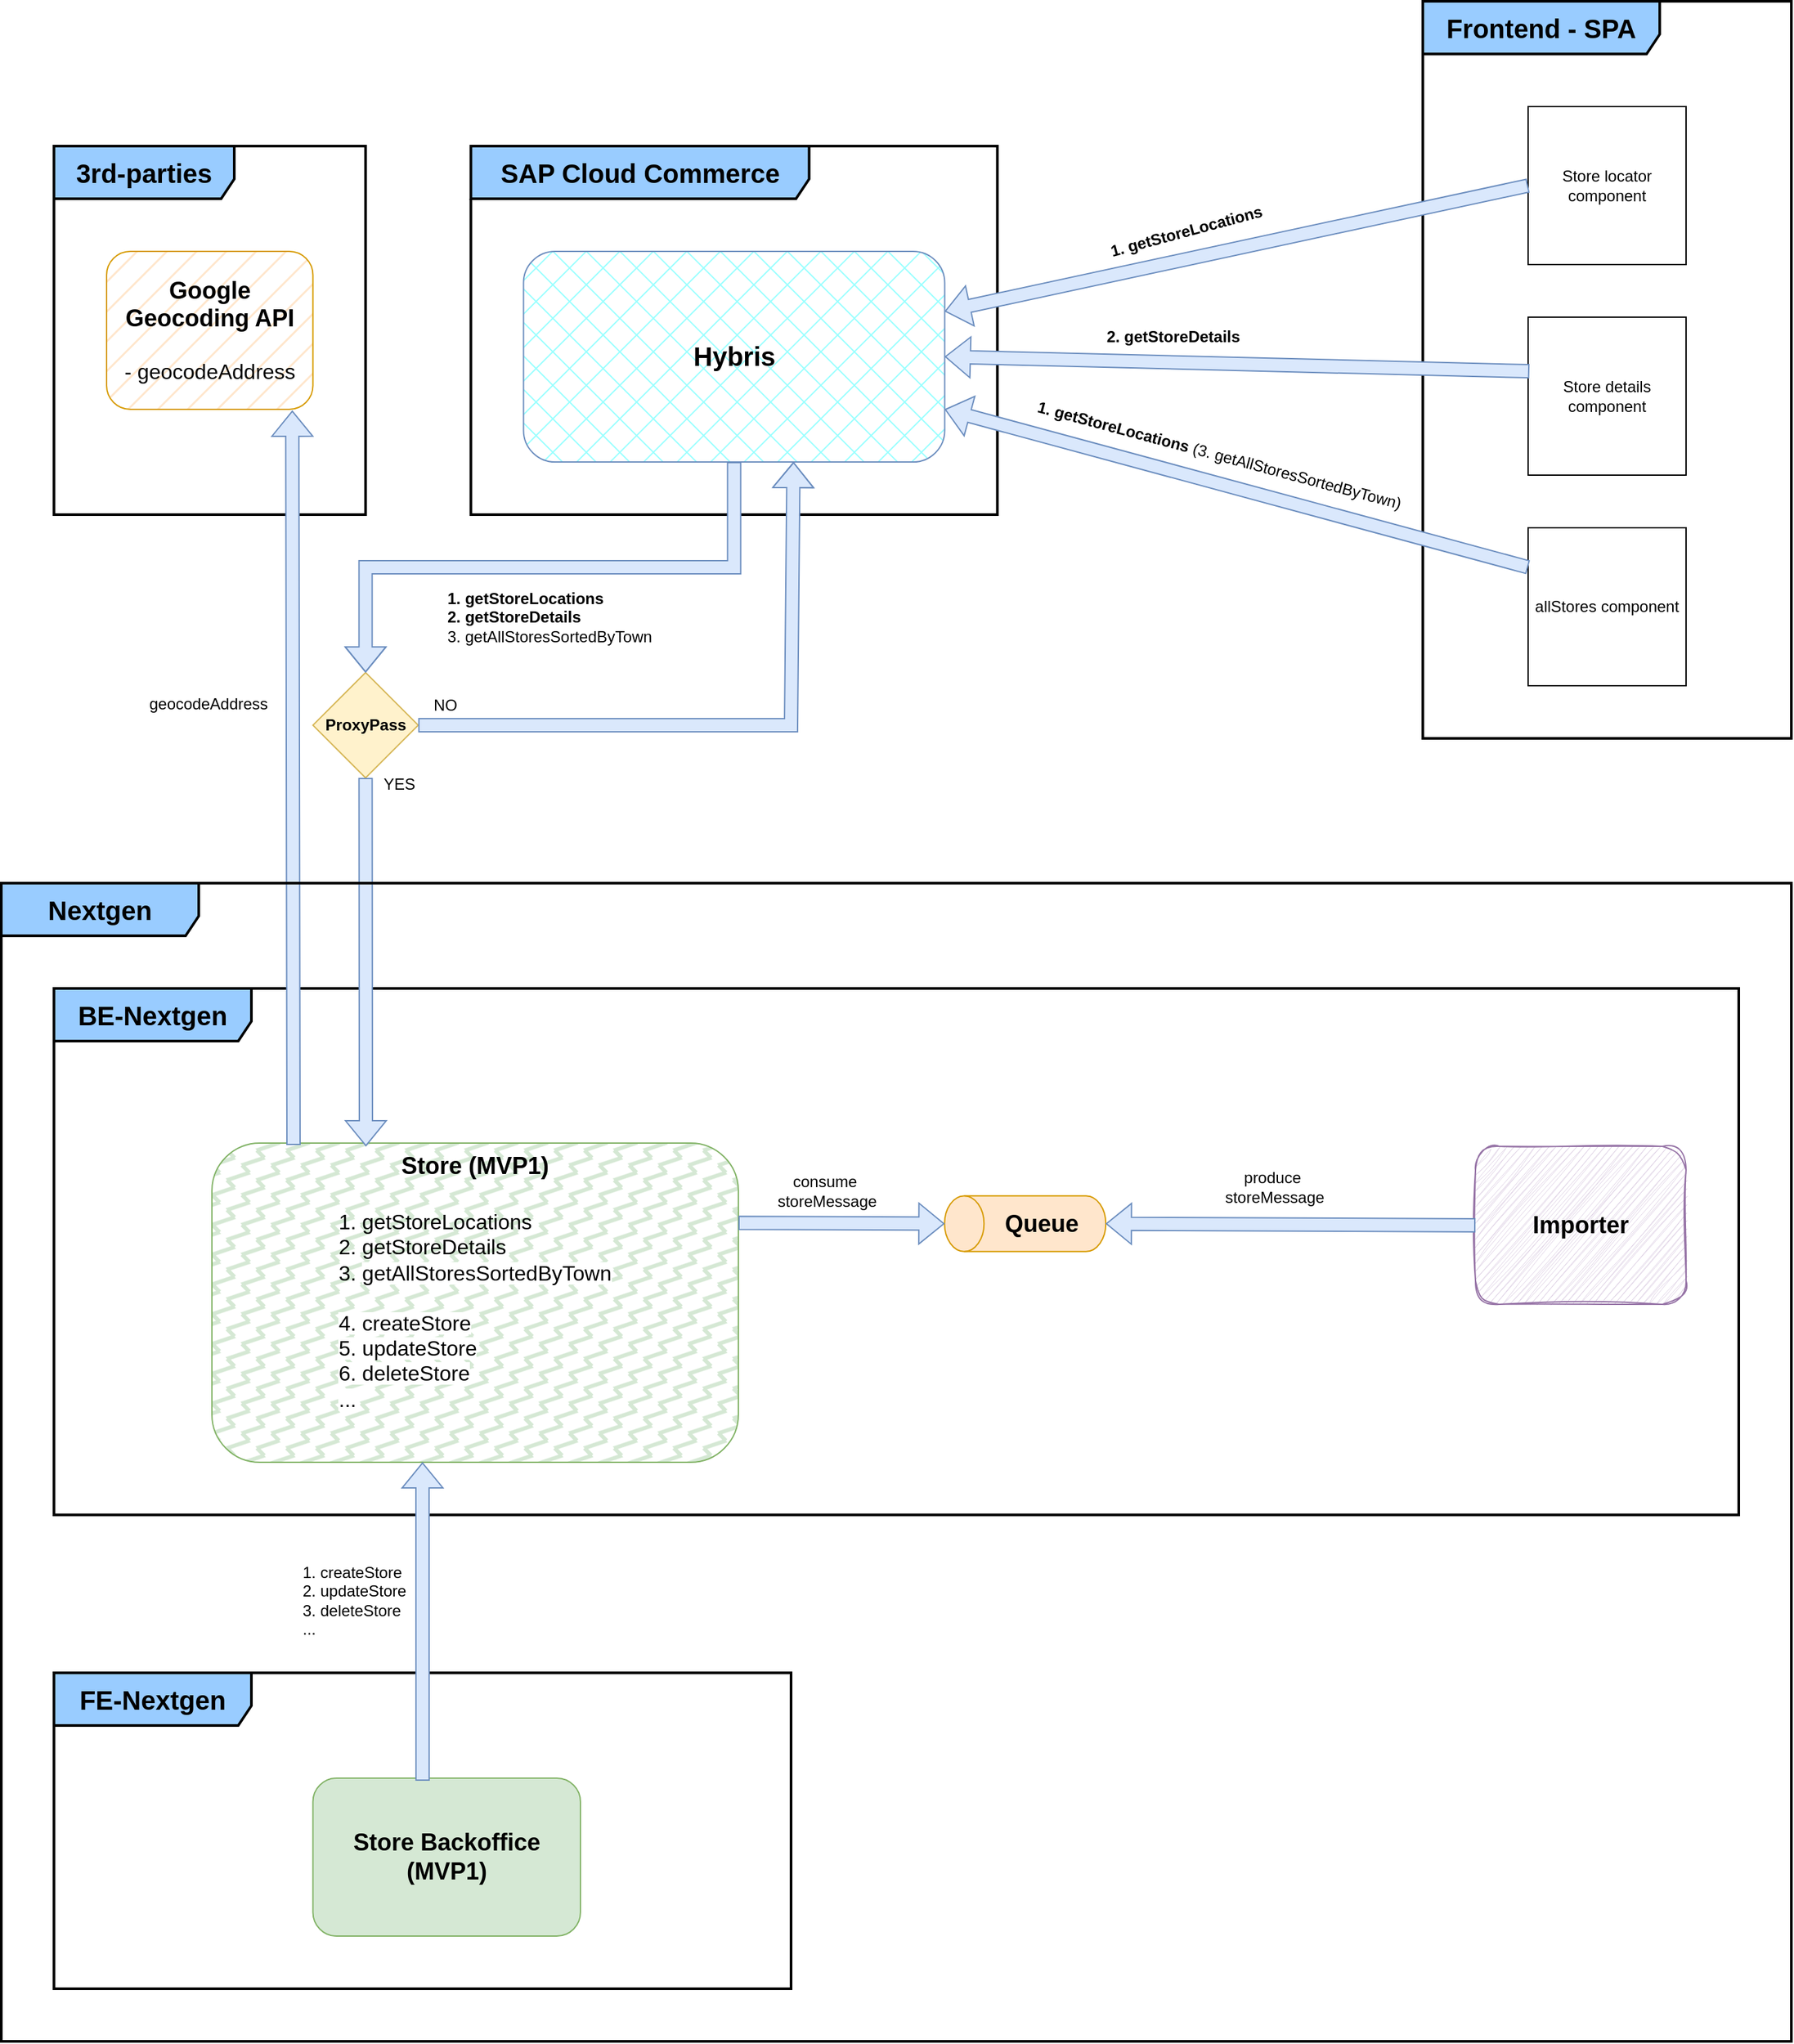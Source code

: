 <mxfile version="24.3.1" type="github">
  <diagram name="Page-1" id="m_Y108sSP7Lhg1sr7l5O">
    <mxGraphModel dx="1365" dy="-229" grid="1" gridSize="10" guides="1" tooltips="1" connect="1" arrows="1" fold="1" page="1" pageScale="1" pageWidth="850" pageHeight="1100" math="0" shadow="0">
      <root>
        <mxCell id="0" />
        <mxCell id="1" parent="0" />
        <mxCell id="lXu4Tp6JSbNR6ExN2YvM-1" value="&lt;span style=&quot;font-size: 18px; font-weight: 700; text-align: left;&quot;&gt;Importer&lt;/span&gt;" style="rounded=1;whiteSpace=wrap;html=1;sketch=1;curveFitting=1;jiggle=2;glass=0;shadow=0;fillColor=#e1d5e7;strokeColor=#9673a6;" parent="1" vertex="1">
          <mxGeometry x="1200" y="2040" width="160" height="120" as="geometry" />
        </mxCell>
        <mxCell id="lXu4Tp6JSbNR6ExN2YvM-3" value="&lt;div style=&quot;text-align: left;&quot;&gt;&lt;br&gt;&lt;/div&gt;" style="shape=cylinder3;whiteSpace=wrap;html=1;boundedLbl=1;backgroundOutline=1;size=15;rotation=-90;fillColor=#ffe6cc;fillStyle=solid;strokeColor=#d79b00;" parent="1" vertex="1">
          <mxGeometry x="836.75" y="2037.5" width="42.25" height="122.5" as="geometry" />
        </mxCell>
        <mxCell id="lXu4Tp6JSbNR6ExN2YvM-5" value="&lt;span style=&quot;font-size: 18px; font-weight: 700; text-align: left; text-wrap: wrap;&quot;&gt;Queue&lt;/span&gt;" style="text;html=1;align=center;verticalAlign=middle;resizable=0;points=[];autosize=1;strokeColor=none;fillColor=none;" parent="1" vertex="1">
          <mxGeometry x="830" y="2078.75" width="80" height="40" as="geometry" />
        </mxCell>
        <mxCell id="lXu4Tp6JSbNR6ExN2YvM-6" value="" style="shape=flexArrow;endArrow=classic;html=1;rounded=0;exitX=0;exitY=0.5;exitDx=0;exitDy=0;entryX=0.5;entryY=1;entryDx=0;entryDy=0;entryPerimeter=0;fillColor=#dae8fc;strokeColor=#6c8ebf;" parent="1" source="lXu4Tp6JSbNR6ExN2YvM-1" target="lXu4Tp6JSbNR6ExN2YvM-3" edge="1">
          <mxGeometry width="50" height="50" relative="1" as="geometry">
            <mxPoint x="990" y="2100" as="sourcePoint" />
            <mxPoint x="990" y="1970" as="targetPoint" />
          </mxGeometry>
        </mxCell>
        <mxCell id="lXu4Tp6JSbNR6ExN2YvM-7" value="produce&amp;nbsp;&lt;div style=&quot;font-size: 12px;&quot;&gt;storeMessage&lt;/div&gt;" style="edgeLabel;html=1;align=center;verticalAlign=middle;resizable=0;points=[];fontSize=12;" parent="lXu4Tp6JSbNR6ExN2YvM-6" vertex="1" connectable="0">
          <mxGeometry x="0.275" y="1" relative="1" as="geometry">
            <mxPoint x="26" y="-29" as="offset" />
          </mxGeometry>
        </mxCell>
        <mxCell id="lXu4Tp6JSbNR6ExN2YvM-10" value="&lt;span style=&quot;font-size: 18px; font-weight: 700; text-align: left;&quot;&gt;Store (MVP1)&lt;/span&gt;&lt;div&gt;&lt;span style=&quot;font-size: 18px; font-weight: 700; text-align: left;&quot;&gt;&lt;br&gt;&lt;/span&gt;&lt;/div&gt;&lt;div style=&quot;text-align: left; font-size: 16px;&quot;&gt;&lt;font style=&quot;font-size: 16px;&quot;&gt;1.&amp;nbsp;&lt;span style=&quot;background-color: initial; text-align: center; text-wrap: nowrap;&quot;&gt;getStoreLocations&lt;/span&gt;&lt;/font&gt;&lt;/div&gt;&lt;div style=&quot;text-align: left; font-size: 16px;&quot;&gt;&lt;font style=&quot;font-size: 16px;&quot;&gt;&lt;span style=&quot;&quot;&gt;2.&amp;nbsp;&lt;/span&gt;&lt;span style=&quot;background-color: initial; text-align: center; text-wrap: nowrap;&quot;&gt;getStoreDetails&lt;/span&gt;&lt;/font&gt;&lt;/div&gt;&lt;div style=&quot;text-align: left; font-size: 16px;&quot;&gt;&lt;font style=&quot;font-size: 16px;&quot;&gt;3.&amp;nbsp;&lt;span style=&quot;background-color: rgb(255, 255, 255); text-wrap: nowrap; text-align: center;&quot;&gt;getAllStoresSortedByTown&lt;/span&gt;&lt;/font&gt;&lt;/div&gt;&lt;div style=&quot;text-align: left; font-size: 16px;&quot;&gt;&lt;font style=&quot;font-size: 16px;&quot;&gt;&lt;span style=&quot;background-color: rgb(255, 255, 255); text-wrap: nowrap; text-align: center;&quot;&gt;&lt;br&gt;&lt;/span&gt;&lt;/font&gt;&lt;/div&gt;&lt;div style=&quot;text-align: left; font-size: 16px;&quot;&gt;&lt;font style=&quot;font-size: 16px;&quot;&gt;&lt;span style=&quot;background-color: rgb(255, 255, 255); text-wrap: nowrap; text-align: center;&quot;&gt;4. createStore&lt;/span&gt;&lt;/font&gt;&lt;/div&gt;&lt;div style=&quot;text-align: left; font-size: 16px;&quot;&gt;&lt;font style=&quot;font-size: 16px;&quot;&gt;&lt;span style=&quot;background-color: rgb(255, 255, 255); text-wrap: nowrap; text-align: center;&quot;&gt;5. updateStore&lt;/span&gt;&lt;/font&gt;&lt;/div&gt;&lt;div style=&quot;text-align: left; font-size: 16px;&quot;&gt;&lt;font style=&quot;font-size: 16px;&quot;&gt;&lt;span style=&quot;background-color: rgb(255, 255, 255); text-wrap: nowrap; text-align: center;&quot;&gt;6. deleteStore&lt;/span&gt;&lt;/font&gt;&lt;/div&gt;&lt;div style=&quot;text-align: left; font-size: 16px;&quot;&gt;&lt;font style=&quot;font-size: 16px;&quot;&gt;&lt;span style=&quot;background-color: rgb(255, 255, 255); text-wrap: nowrap; text-align: center;&quot;&gt;...&lt;/span&gt;&lt;/font&gt;&lt;/div&gt;" style="rounded=1;whiteSpace=wrap;html=1;glass=0;shadow=0;fillColor=#d5e8d4;strokeColor=#82b366;fillStyle=zigzag;verticalAlign=top;" parent="1" vertex="1">
          <mxGeometry x="240" y="2037.5" width="400" height="242.5" as="geometry" />
        </mxCell>
        <mxCell id="lXu4Tp6JSbNR6ExN2YvM-11" value="" style="shape=flexArrow;endArrow=classic;html=1;rounded=0;exitX=1;exitY=0.25;exitDx=0;exitDy=0;entryX=0.5;entryY=0;entryDx=0;entryDy=0;entryPerimeter=0;fillColor=#dae8fc;strokeColor=#6c8ebf;" parent="1" source="lXu4Tp6JSbNR6ExN2YvM-10" edge="1" target="lXu4Tp6JSbNR6ExN2YvM-3">
          <mxGeometry width="50" height="50" relative="1" as="geometry">
            <mxPoint x="638" y="2098" as="sourcePoint" />
            <mxPoint x="790" y="2097" as="targetPoint" />
          </mxGeometry>
        </mxCell>
        <mxCell id="lXu4Tp6JSbNR6ExN2YvM-12" value="consume&amp;nbsp;&lt;div style=&quot;font-size: 12px;&quot;&gt;storeMessage&lt;/div&gt;" style="edgeLabel;html=1;align=center;verticalAlign=middle;resizable=0;points=[];fontSize=12;" parent="1" vertex="1" connectable="0">
          <mxGeometry x="740" y="2040" as="geometry">
            <mxPoint x="-33" y="34" as="offset" />
          </mxGeometry>
        </mxCell>
        <mxCell id="lXu4Tp6JSbNR6ExN2YvM-13" value="&lt;font style=&quot;font-size: 18px;&quot;&gt;&lt;b&gt;Google Geocoding API&lt;/b&gt;&lt;/font&gt;&lt;div&gt;&lt;font size=&quot;1&quot; style=&quot;&quot;&gt;&lt;span style=&quot;font-size: 16px;&quot;&gt;&amp;nbsp;&lt;/span&gt;&lt;/font&gt;&lt;/div&gt;&lt;div&gt;&lt;font size=&quot;1&quot; style=&quot;&quot;&gt;&lt;span style=&quot;font-size: 16px;&quot;&gt;- geocodeAddress&lt;/span&gt;&lt;/font&gt;&lt;/div&gt;" style="rounded=1;whiteSpace=wrap;html=1;fillColor=#ffe6cc;strokeColor=#d79b00;fillStyle=hatch;" parent="1" vertex="1">
          <mxGeometry x="160" y="1360" width="156.75" height="120" as="geometry" />
        </mxCell>
        <mxCell id="lXu4Tp6JSbNR6ExN2YvM-15" value="BE-Nextgen" style="shape=umlFrame;whiteSpace=wrap;html=1;pointerEvents=0;width=150;height=40;strokeWidth=2;fillColor=#99CCFF;fontStyle=1;fontSize=20;" parent="1" vertex="1">
          <mxGeometry x="120" y="1920" width="1280" height="400" as="geometry" />
        </mxCell>
        <mxCell id="lXu4Tp6JSbNR6ExN2YvM-16" value="3rd-parties" style="shape=umlFrame;whiteSpace=wrap;html=1;pointerEvents=0;width=137;height=40;strokeWidth=2;fillColor=#99CCFF;fontStyle=1;fontSize=20;" parent="1" vertex="1">
          <mxGeometry x="120" y="1280" width="236.75" height="280" as="geometry" />
        </mxCell>
        <mxCell id="lXu4Tp6JSbNR6ExN2YvM-17" value="SAP Cloud Commerce" style="shape=umlFrame;whiteSpace=wrap;html=1;pointerEvents=0;width=257;height=40;strokeWidth=2;fillColor=#99CCFF;fontStyle=1;fontSize=20;" parent="1" vertex="1">
          <mxGeometry x="436.75" y="1280" width="400" height="280" as="geometry" />
        </mxCell>
        <mxCell id="lXu4Tp6JSbNR6ExN2YvM-19" value="&lt;font style=&quot;font-size: 20px;&quot;&gt;Hybris&lt;/font&gt;" style="rounded=1;whiteSpace=wrap;html=1;fillStyle=cross-hatch;fillColor=#99FFFF;strokeColor=#6c8ebf;fontSize=18;fontStyle=1;verticalAlign=middle;" parent="1" vertex="1">
          <mxGeometry x="476.75" y="1360" width="320" height="160" as="geometry" />
        </mxCell>
        <mxCell id="lXu4Tp6JSbNR6ExN2YvM-20" value="" style="shape=flexArrow;endArrow=classic;html=1;rounded=0;entryX=0.9;entryY=1.008;entryDx=0;entryDy=0;entryPerimeter=0;exitX=0.155;exitY=0.006;exitDx=0;exitDy=0;exitPerimeter=0;fillColor=#dae8fc;strokeColor=#6c8ebf;" parent="1" source="lXu4Tp6JSbNR6ExN2YvM-10" target="lXu4Tp6JSbNR6ExN2YvM-13" edge="1">
          <mxGeometry width="50" height="50" relative="1" as="geometry">
            <mxPoint x="301" y="2040" as="sourcePoint" />
            <mxPoint x="195" y="1520" as="targetPoint" />
          </mxGeometry>
        </mxCell>
        <mxCell id="lXu4Tp6JSbNR6ExN2YvM-21" value="geocodeAddress" style="edgeLabel;html=1;align=center;verticalAlign=middle;resizable=0;points=[];fontSize=12;" parent="1" vertex="1" connectable="0">
          <mxGeometry x="270" y="1670" as="geometry">
            <mxPoint x="-33" y="34" as="offset" />
          </mxGeometry>
        </mxCell>
        <mxCell id="lXu4Tp6JSbNR6ExN2YvM-25" value="&lt;b&gt;ProxyPass&lt;/b&gt;" style="rhombus;whiteSpace=wrap;html=1;fillColor=#fff2cc;strokeColor=#d6b656;fillStyle=solid;" parent="1" vertex="1">
          <mxGeometry x="316.75" y="1680" width="80" height="80" as="geometry" />
        </mxCell>
        <mxCell id="lXu4Tp6JSbNR6ExN2YvM-30" value="" style="shape=flexArrow;endArrow=classic;html=1;rounded=0;exitX=0.5;exitY=1;exitDx=0;exitDy=0;entryX=0.5;entryY=0;entryDx=0;entryDy=0;fillColor=#dae8fc;strokeColor=#6c8ebf;" parent="1" source="lXu4Tp6JSbNR6ExN2YvM-19" target="lXu4Tp6JSbNR6ExN2YvM-25" edge="1">
          <mxGeometry width="50" height="50" relative="1" as="geometry">
            <mxPoint x="396.75" y="1730" as="sourcePoint" />
            <mxPoint x="356.75" y="1670" as="targetPoint" />
            <Array as="points">
              <mxPoint x="636.75" y="1600" />
              <mxPoint x="356.75" y="1600" />
            </Array>
          </mxGeometry>
        </mxCell>
        <mxCell id="lXu4Tp6JSbNR6ExN2YvM-32" value="YES" style="text;html=1;align=center;verticalAlign=middle;resizable=0;points=[];autosize=1;strokeColor=none;fillColor=none;" parent="1" vertex="1">
          <mxGeometry x="356.75" y="1750" width="50" height="30" as="geometry" />
        </mxCell>
        <mxCell id="lXu4Tp6JSbNR6ExN2YvM-33" value="NO" style="text;html=1;align=center;verticalAlign=middle;resizable=0;points=[];autosize=1;strokeColor=none;fillColor=none;" parent="1" vertex="1">
          <mxGeometry x="396.75" y="1690" width="40" height="30" as="geometry" />
        </mxCell>
        <mxCell id="lXu4Tp6JSbNR6ExN2YvM-34" value="&lt;span style=&quot;color: rgb(0, 0, 0); font-family: Helvetica; font-size: 12px; font-style: normal; font-variant-ligatures: normal; font-variant-caps: normal; letter-spacing: normal; orphans: 2; text-align: center; text-indent: 0px; text-transform: none; widows: 2; word-spacing: 0px; -webkit-text-stroke-width: 0px; white-space: nowrap; background-color: rgb(255, 255, 255); text-decoration-thickness: initial; text-decoration-style: initial; text-decoration-color: initial; float: none; display: inline !important;&quot;&gt;&lt;b&gt;1.&amp;nbsp;getStoreLocations&lt;/b&gt;&lt;/span&gt;&lt;div&gt;&lt;span style=&quot;color: rgb(0, 0, 0); font-family: Helvetica; font-size: 12px; font-style: normal; font-variant-ligatures: normal; font-variant-caps: normal; letter-spacing: normal; orphans: 2; text-align: center; text-indent: 0px; text-transform: none; widows: 2; word-spacing: 0px; -webkit-text-stroke-width: 0px; white-space: nowrap; background-color: rgb(255, 255, 255); text-decoration-thickness: initial; text-decoration-style: initial; text-decoration-color: initial; float: none; display: inline !important;&quot;&gt;&lt;b&gt;2. getStoreDetails&lt;/b&gt;&lt;/span&gt;&lt;/div&gt;&lt;div&gt;&lt;span style=&quot;color: rgb(0, 0, 0); font-family: Helvetica; font-size: 12px; font-style: normal; font-variant-ligatures: normal; font-variant-caps: normal; font-weight: 400; letter-spacing: normal; orphans: 2; text-align: center; text-indent: 0px; text-transform: none; widows: 2; word-spacing: 0px; -webkit-text-stroke-width: 0px; white-space: nowrap; background-color: rgb(255, 255, 255); text-decoration-thickness: initial; text-decoration-style: initial; text-decoration-color: initial; display: inline !important; float: none;&quot;&gt;3. getAllStoresSortedByTown&lt;/span&gt;&lt;/div&gt;" style="text;whiteSpace=wrap;html=1;" parent="1" vertex="1">
          <mxGeometry x="417" y="1610" width="190" height="60" as="geometry" />
        </mxCell>
        <mxCell id="gKmI6yvuFESalika0xIr-2" value="Store locator component" style="whiteSpace=wrap;html=1;aspect=fixed;" vertex="1" parent="1">
          <mxGeometry x="1240" y="1250" width="120" height="120" as="geometry" />
        </mxCell>
        <mxCell id="gKmI6yvuFESalika0xIr-3" value="Frontend - SPA" style="shape=umlFrame;whiteSpace=wrap;html=1;pointerEvents=0;width=180;height=40;strokeWidth=2;fillColor=#99CCFF;fontStyle=1;fontSize=20;" vertex="1" parent="1">
          <mxGeometry x="1160" y="1170" width="280" height="560" as="geometry" />
        </mxCell>
        <mxCell id="gKmI6yvuFESalika0xIr-4" value="Store details component" style="whiteSpace=wrap;html=1;aspect=fixed;" vertex="1" parent="1">
          <mxGeometry x="1240" y="1410" width="120" height="120" as="geometry" />
        </mxCell>
        <mxCell id="gKmI6yvuFESalika0xIr-5" value="allStores component" style="whiteSpace=wrap;html=1;aspect=fixed;" vertex="1" parent="1">
          <mxGeometry x="1240" y="1570" width="120" height="120" as="geometry" />
        </mxCell>
        <mxCell id="gKmI6yvuFESalika0xIr-6" value="" style="shape=flexArrow;endArrow=classic;html=1;rounded=0;exitX=0;exitY=0.5;exitDx=0;exitDy=0;fillColor=#dae8fc;strokeColor=#6c8ebf;" edge="1" parent="1" source="gKmI6yvuFESalika0xIr-2" target="lXu4Tp6JSbNR6ExN2YvM-19">
          <mxGeometry width="50" height="50" relative="1" as="geometry">
            <mxPoint x="670" y="1530" as="sourcePoint" />
            <mxPoint x="720" y="1480" as="targetPoint" />
          </mxGeometry>
        </mxCell>
        <mxCell id="gKmI6yvuFESalika0xIr-7" value="" style="shape=flexArrow;endArrow=classic;html=1;rounded=0;exitX=0.008;exitY=0.342;exitDx=0;exitDy=0;entryX=1;entryY=0.5;entryDx=0;entryDy=0;exitPerimeter=0;fillColor=#dae8fc;strokeColor=#6c8ebf;" edge="1" parent="1" source="gKmI6yvuFESalika0xIr-4" target="lXu4Tp6JSbNR6ExN2YvM-19">
          <mxGeometry width="50" height="50" relative="1" as="geometry">
            <mxPoint x="670" y="1530" as="sourcePoint" />
            <mxPoint x="720" y="1480" as="targetPoint" />
          </mxGeometry>
        </mxCell>
        <mxCell id="gKmI6yvuFESalika0xIr-10" value="" style="shape=flexArrow;endArrow=classic;html=1;rounded=0;exitX=0;exitY=0.25;exitDx=0;exitDy=0;entryX=1;entryY=0.75;entryDx=0;entryDy=0;fillColor=#dae8fc;strokeColor=#6c8ebf;" edge="1" parent="1" source="gKmI6yvuFESalika0xIr-5" target="lXu4Tp6JSbNR6ExN2YvM-19">
          <mxGeometry width="50" height="50" relative="1" as="geometry">
            <mxPoint x="960" y="1670" as="sourcePoint" />
            <mxPoint x="770" y="1540" as="targetPoint" />
          </mxGeometry>
        </mxCell>
        <mxCell id="gKmI6yvuFESalika0xIr-11" value="&lt;b&gt;1. getStoreLocations&lt;/b&gt;" style="text;html=1;align=center;verticalAlign=middle;resizable=0;points=[];autosize=1;strokeColor=none;fillColor=none;rotation=-15;" vertex="1" parent="1">
          <mxGeometry x="910" y="1330" width="140" height="30" as="geometry" />
        </mxCell>
        <mxCell id="gKmI6yvuFESalika0xIr-12" value="&lt;b&gt;2. getStoreDetails&lt;/b&gt;" style="text;html=1;align=center;verticalAlign=middle;resizable=0;points=[];autosize=1;strokeColor=none;fillColor=none;" vertex="1" parent="1">
          <mxGeometry x="910" y="1410" width="120" height="30" as="geometry" />
        </mxCell>
        <mxCell id="gKmI6yvuFESalika0xIr-13" value="&lt;b&gt;1. getStoreLocations &lt;/b&gt;(&lt;span style=&quot;background-color: rgb(255, 255, 255);&quot;&gt;3. getAllStoresSortedByTown)&lt;/span&gt;" style="text;html=1;align=center;verticalAlign=middle;resizable=0;points=[];autosize=1;strokeColor=none;fillColor=none;rotation=15;" vertex="1" parent="1">
          <mxGeometry x="850" y="1500" width="310" height="30" as="geometry" />
        </mxCell>
        <mxCell id="gKmI6yvuFESalika0xIr-15" value="" style="shape=flexArrow;endArrow=classic;html=1;rounded=0;exitX=1;exitY=0.5;exitDx=0;exitDy=0;entryX=0.641;entryY=1;entryDx=0;entryDy=0;entryPerimeter=0;fillColor=#dae8fc;strokeColor=#6c8ebf;" edge="1" parent="1" source="lXu4Tp6JSbNR6ExN2YvM-25" target="lXu4Tp6JSbNR6ExN2YvM-19">
          <mxGeometry width="50" height="50" relative="1" as="geometry">
            <mxPoint x="470" y="1760" as="sourcePoint" />
            <mxPoint x="520" y="1710" as="targetPoint" />
            <Array as="points">
              <mxPoint x="680" y="1720" />
            </Array>
          </mxGeometry>
        </mxCell>
        <mxCell id="gKmI6yvuFESalika0xIr-16" value="" style="shape=flexArrow;endArrow=classic;html=1;rounded=0;exitX=0.5;exitY=1;exitDx=0;exitDy=0;fillColor=#dae8fc;strokeColor=#6c8ebf;" edge="1" parent="1" source="lXu4Tp6JSbNR6ExN2YvM-25">
          <mxGeometry width="50" height="50" relative="1" as="geometry">
            <mxPoint x="746.75" y="1790" as="sourcePoint" />
            <mxPoint x="357" y="2040" as="targetPoint" />
          </mxGeometry>
        </mxCell>
        <mxCell id="gKmI6yvuFESalika0xIr-19" value="FE-Nextgen" style="shape=umlFrame;whiteSpace=wrap;html=1;pointerEvents=0;width=150;height=40;strokeWidth=2;fillColor=#99CCFF;fontStyle=1;fontSize=20;" vertex="1" parent="1">
          <mxGeometry x="120" y="2440" width="560" height="240" as="geometry" />
        </mxCell>
        <mxCell id="gKmI6yvuFESalika0xIr-20" value="Nextgen" style="shape=umlFrame;whiteSpace=wrap;html=1;pointerEvents=0;width=150;height=40;strokeWidth=2;fillColor=#99CCFF;fontStyle=1;fontSize=20;" vertex="1" parent="1">
          <mxGeometry x="80" y="1840" width="1360" height="880" as="geometry" />
        </mxCell>
        <mxCell id="gKmI6yvuFESalika0xIr-21" value="&lt;span style=&quot;font-size: 18px; font-weight: 700; text-align: left;&quot;&gt;Store Backoffice (MVP1)&lt;/span&gt;" style="rounded=1;whiteSpace=wrap;html=1;fillColor=#d5e8d4;strokeColor=#82b366;" vertex="1" parent="1">
          <mxGeometry x="316.75" y="2520" width="203.25" height="120" as="geometry" />
        </mxCell>
        <mxCell id="gKmI6yvuFESalika0xIr-22" value="" style="shape=flexArrow;endArrow=classic;html=1;rounded=0;entryX=0.4;entryY=1;entryDx=0;entryDy=0;entryPerimeter=0;exitX=0.41;exitY=0.017;exitDx=0;exitDy=0;exitPerimeter=0;fillColor=#dae8fc;strokeColor=#6c8ebf;" edge="1" parent="1" source="gKmI6yvuFESalika0xIr-21" target="lXu4Tp6JSbNR6ExN2YvM-10">
          <mxGeometry width="50" height="50" relative="1" as="geometry">
            <mxPoint x="400" y="2717" as="sourcePoint" />
            <mxPoint x="630" y="2600" as="targetPoint" />
          </mxGeometry>
        </mxCell>
        <mxCell id="gKmI6yvuFESalika0xIr-23" value="&lt;font style=&quot;font-size: 12px;&quot;&gt;&lt;span style=&quot;background-color: rgb(255, 255, 255);&quot;&gt;1.&amp;nbsp;&lt;/span&gt;&lt;span style=&quot;text-align: center; background-color: rgb(255, 255, 255);&quot;&gt;createStore&lt;/span&gt;&lt;/font&gt;&lt;div style=&quot;&quot;&gt;&lt;font style=&quot;font-size: 12px;&quot;&gt;2.&amp;nbsp;&lt;span style=&quot;background-color: rgb(255, 255, 255); text-align: center;&quot;&gt;updateStore&lt;/span&gt;&lt;/font&gt;&lt;/div&gt;&lt;div style=&quot;&quot;&gt;&lt;font style=&quot;font-size: 12px;&quot;&gt;&lt;span style=&quot;background-color: rgb(255, 255, 255);&quot;&gt;3.&amp;nbsp;&lt;/span&gt;&lt;span style=&quot;background-color: rgb(255, 255, 255); text-align: center;&quot;&gt;deleteStore&lt;/span&gt;&lt;/font&gt;&lt;/div&gt;&lt;div style=&quot;&quot;&gt;&lt;font style=&quot;font-size: 12px;&quot;&gt;&lt;span style=&quot;background-color: rgb(255, 255, 255); text-align: center;&quot;&gt;...&lt;/span&gt;&lt;/font&gt;&lt;/div&gt;" style="text;html=1;align=left;verticalAlign=middle;resizable=0;points=[];autosize=1;strokeColor=none;fillColor=none;" vertex="1" parent="1">
          <mxGeometry x="306.75" y="2350" width="100" height="70" as="geometry" />
        </mxCell>
      </root>
    </mxGraphModel>
  </diagram>
</mxfile>
